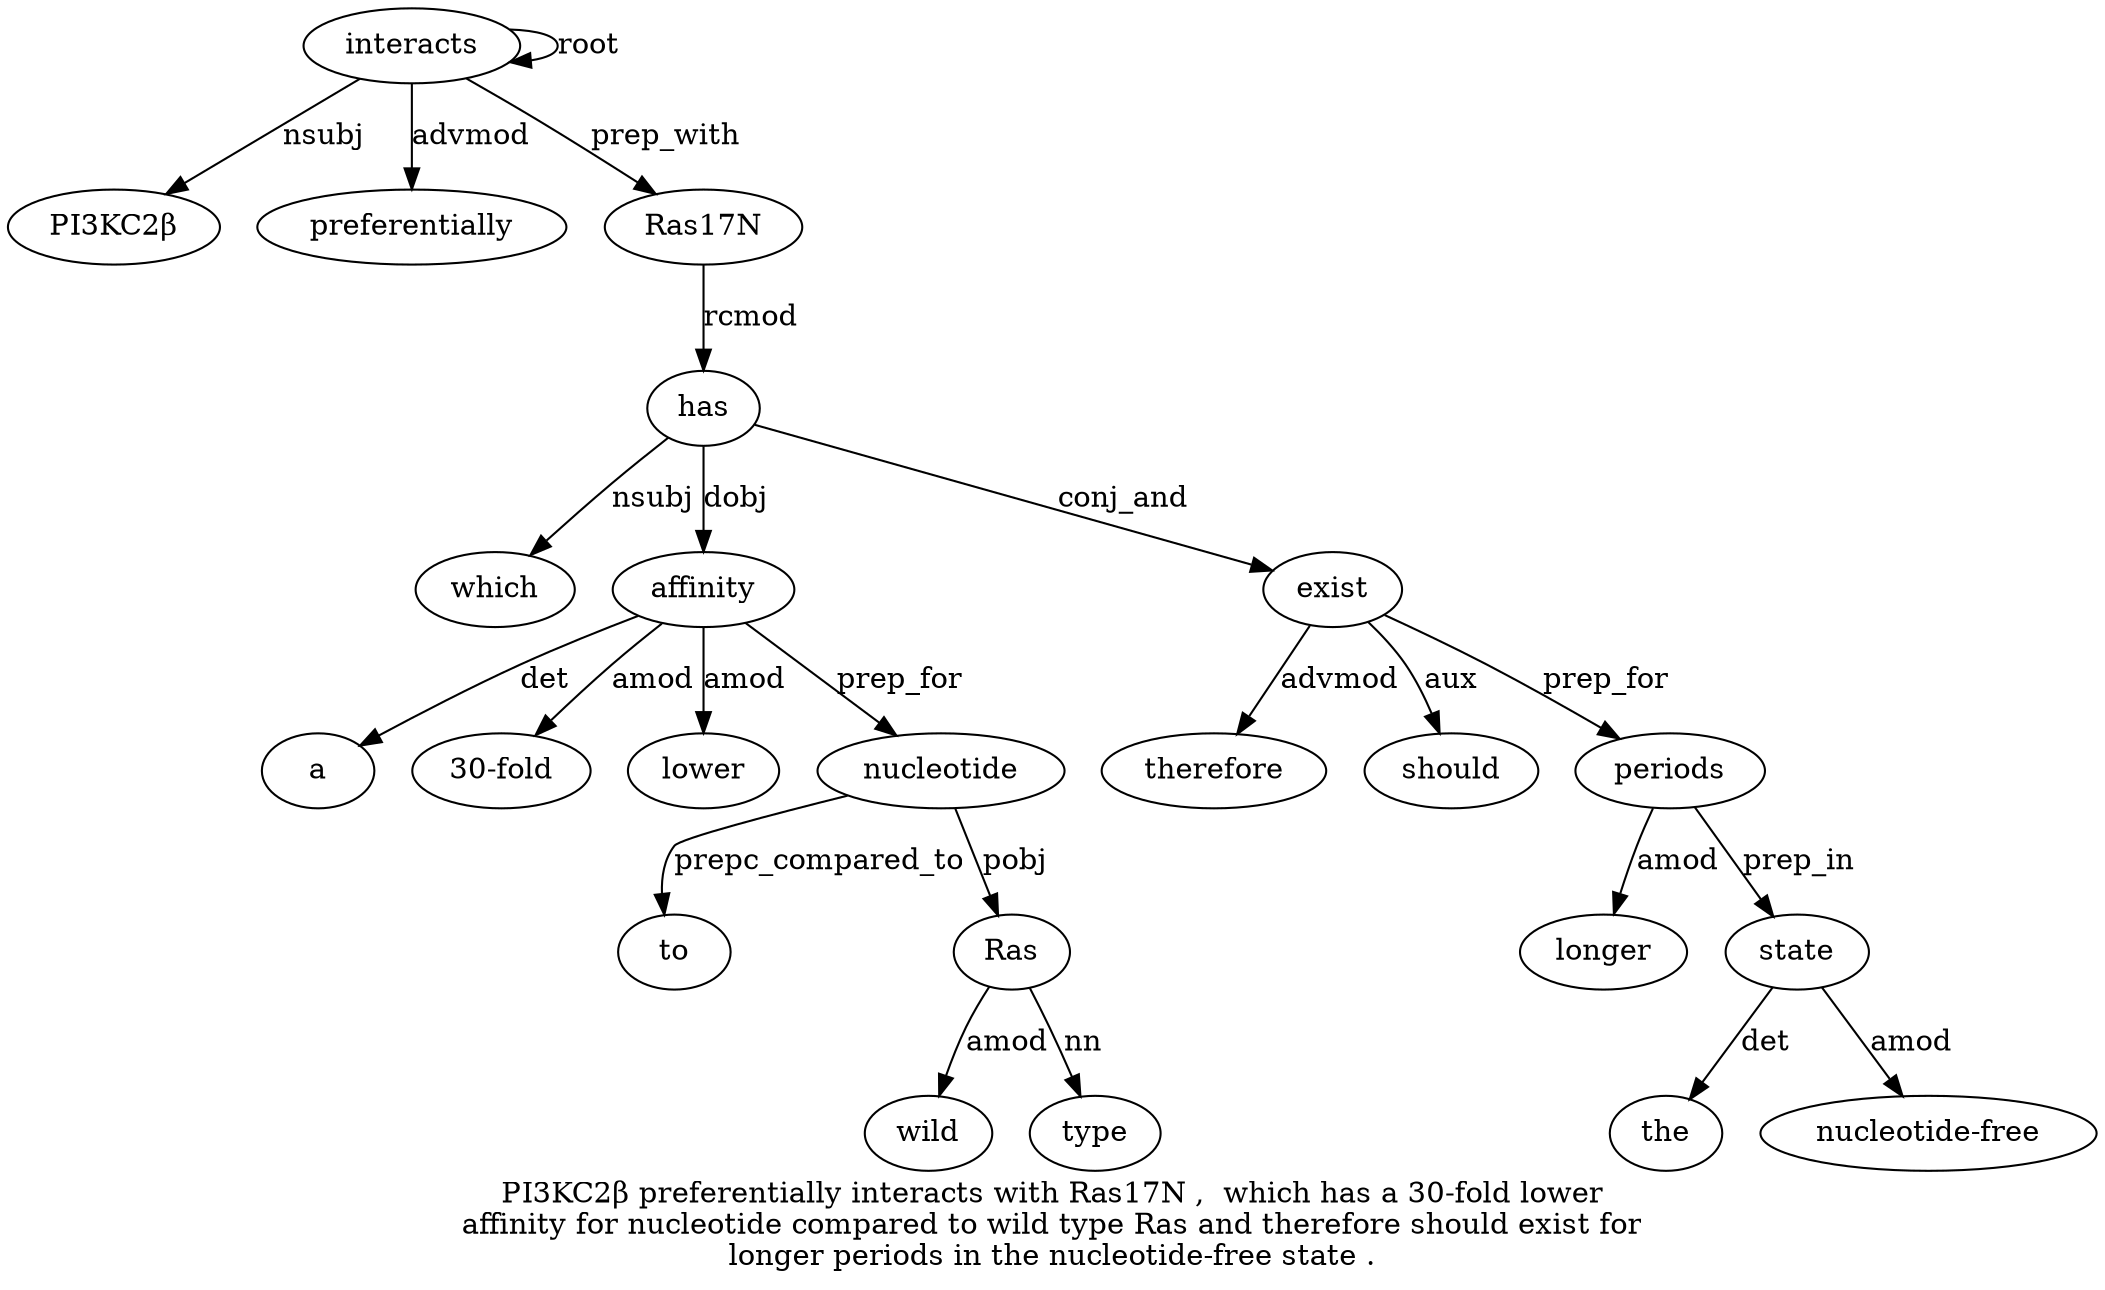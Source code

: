 digraph "PI3KC2β preferentially interacts with Ras17N ,  which has a 30-fold lower affinity for nucleotide compared to wild type Ras and therefore should exist for longer periods in the nucleotide-free state ." {
label="PI3KC2β preferentially interacts with Ras17N ,  which has a 30-fold lower
affinity for nucleotide compared to wild type Ras and therefore should exist for
longer periods in the nucleotide-free state .";
interacts3 [style=filled, fillcolor=white, label=interacts];
"PI3KC2β1" [style=filled, fillcolor=white, label="PI3KC2β"];
interacts3 -> "PI3KC2β1"  [label=nsubj];
preferentially2 [style=filled, fillcolor=white, label=preferentially];
interacts3 -> preferentially2  [label=advmod];
interacts3 -> interacts3  [label=root];
Ras17N5 [style=filled, fillcolor=white, label=Ras17N];
interacts3 -> Ras17N5  [label=prep_with];
has8 [style=filled, fillcolor=white, label=has];
which7 [style=filled, fillcolor=white, label=which];
has8 -> which7  [label=nsubj];
Ras17N5 -> has8  [label=rcmod];
affinity12 [style=filled, fillcolor=white, label=affinity];
a9 [style=filled, fillcolor=white, label=a];
affinity12 -> a9  [label=det];
"30-fold1" [style=filled, fillcolor=white, label="30-fold"];
affinity12 -> "30-fold1"  [label=amod];
lower11 [style=filled, fillcolor=white, label=lower];
affinity12 -> lower11  [label=amod];
has8 -> affinity12  [label=dobj];
nucleotide14 [style=filled, fillcolor=white, label=nucleotide];
affinity12 -> nucleotide14  [label=prep_for];
to16 [style=filled, fillcolor=white, label=to];
nucleotide14 -> to16  [label=prepc_compared_to];
Ras19 [style=filled, fillcolor=white, label=Ras];
wild17 [style=filled, fillcolor=white, label=wild];
Ras19 -> wild17  [label=amod];
type18 [style=filled, fillcolor=white, label=type];
Ras19 -> type18  [label=nn];
nucleotide14 -> Ras19  [label=pobj];
exist23 [style=filled, fillcolor=white, label=exist];
therefore21 [style=filled, fillcolor=white, label=therefore];
exist23 -> therefore21  [label=advmod];
should22 [style=filled, fillcolor=white, label=should];
exist23 -> should22  [label=aux];
has8 -> exist23  [label=conj_and];
periods26 [style=filled, fillcolor=white, label=periods];
longer25 [style=filled, fillcolor=white, label=longer];
periods26 -> longer25  [label=amod];
exist23 -> periods26  [label=prep_for];
state30 [style=filled, fillcolor=white, label=state];
the28 [style=filled, fillcolor=white, label=the];
state30 -> the28  [label=det];
"nucleotide-free29" [style=filled, fillcolor=white, label="nucleotide-free"];
state30 -> "nucleotide-free29"  [label=amod];
periods26 -> state30  [label=prep_in];
}
